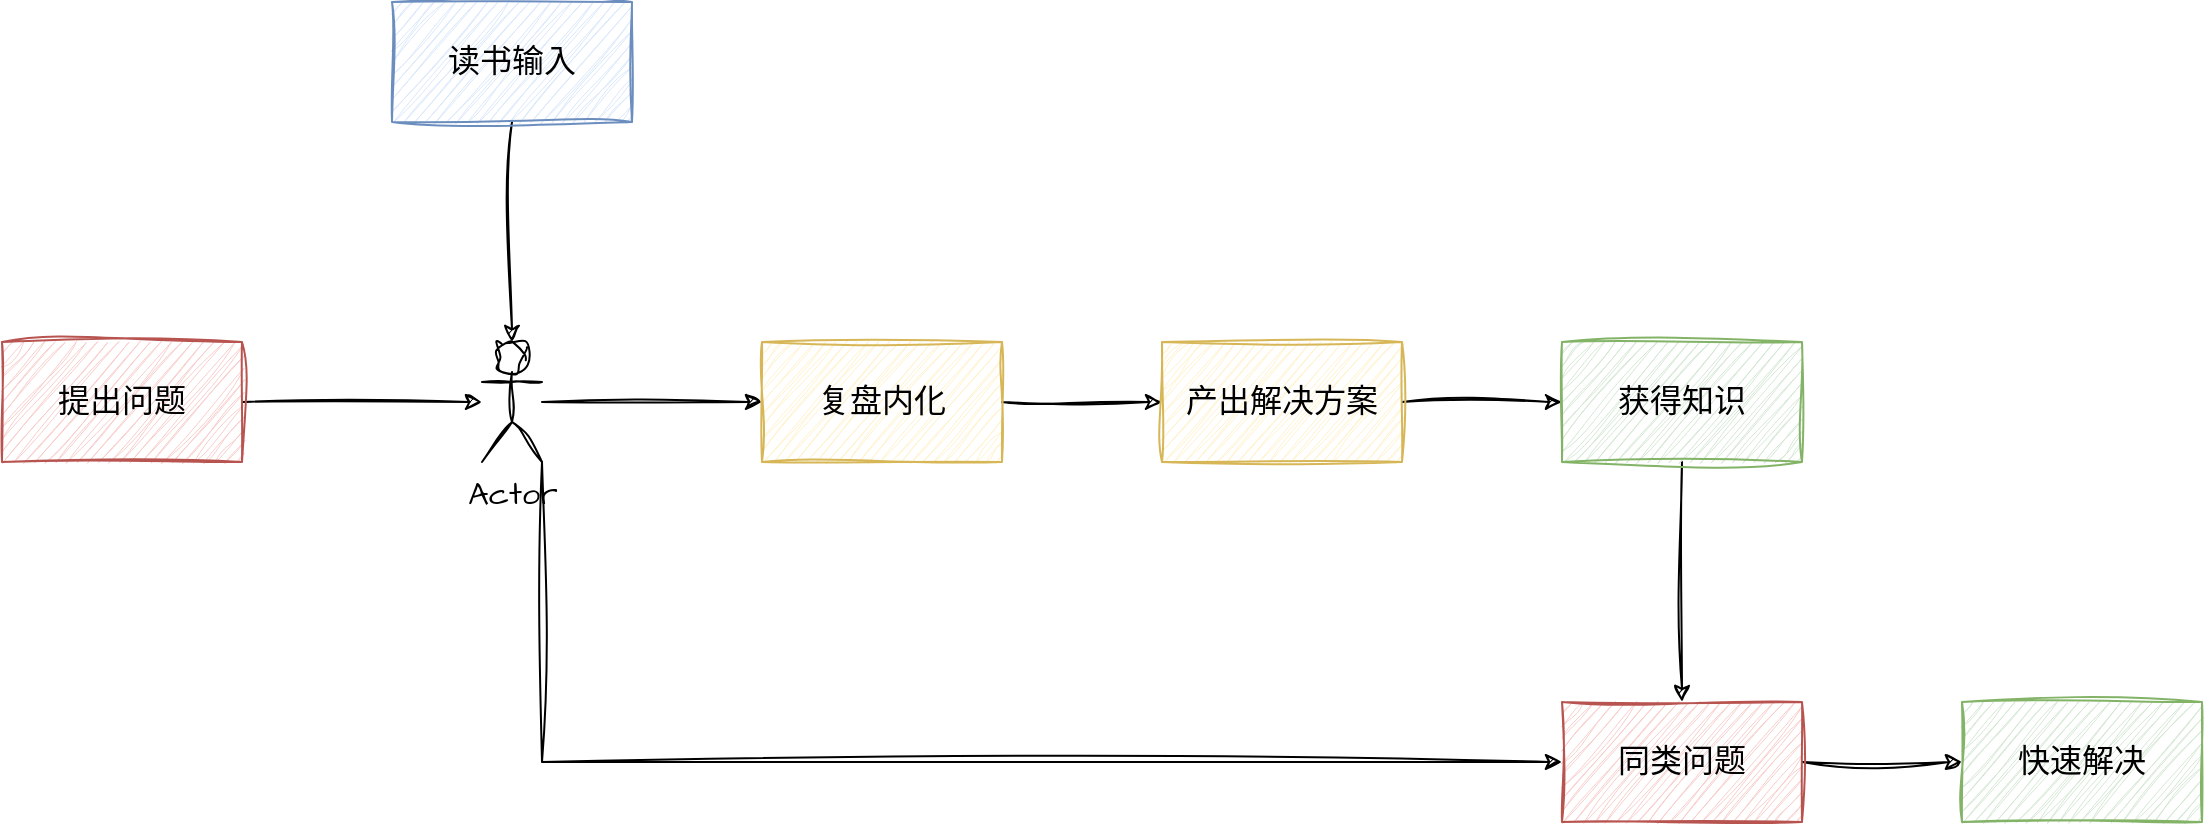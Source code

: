 <mxfile version="21.4.0" type="device" pages="3">
  <diagram name="第 1 页" id="LF2I0NXSDCZ9lzxPVgI2">
    <mxGraphModel dx="1548" dy="902" grid="1" gridSize="10" guides="1" tooltips="1" connect="1" arrows="1" fold="1" page="1" pageScale="1" pageWidth="827" pageHeight="1169" math="0" shadow="0">
      <root>
        <mxCell id="0" />
        <mxCell id="1" parent="0" />
        <mxCell id="Pe54-ei3SecUxiNzrxK5-8" style="edgeStyle=orthogonalEdgeStyle;rounded=0;sketch=1;hachureGap=4;jiggle=2;curveFitting=1;orthogonalLoop=1;jettySize=auto;html=1;exitX=1;exitY=0.5;exitDx=0;exitDy=0;fontFamily=Architects Daughter;fontSource=https%3A%2F%2Ffonts.googleapis.com%2Fcss%3Ffamily%3DArchitects%2BDaughter;fontSize=16;" edge="1" parent="1" source="Pe54-ei3SecUxiNzrxK5-2" target="Pe54-ei3SecUxiNzrxK5-6">
          <mxGeometry relative="1" as="geometry" />
        </mxCell>
        <mxCell id="Pe54-ei3SecUxiNzrxK5-2" value="提出问题" style="rounded=0;whiteSpace=wrap;html=1;sketch=1;hachureGap=4;jiggle=2;curveFitting=1;fontFamily=Architects Daughter;fontSource=https%3A%2F%2Ffonts.googleapis.com%2Fcss%3Ffamily%3DArchitects%2BDaughter;fontSize=16;fillColor=#f8cecc;strokeColor=#b85450;" vertex="1" parent="1">
          <mxGeometry x="120" y="440" width="120" height="60" as="geometry" />
        </mxCell>
        <mxCell id="Pe54-ei3SecUxiNzrxK5-14" value="" style="edgeStyle=orthogonalEdgeStyle;rounded=0;sketch=1;hachureGap=4;jiggle=2;curveFitting=1;orthogonalLoop=1;jettySize=auto;html=1;fontFamily=Architects Daughter;fontSource=https%3A%2F%2Ffonts.googleapis.com%2Fcss%3Ffamily%3DArchitects%2BDaughter;fontSize=16;" edge="1" parent="1" source="Pe54-ei3SecUxiNzrxK5-6" target="Pe54-ei3SecUxiNzrxK5-13">
          <mxGeometry relative="1" as="geometry" />
        </mxCell>
        <mxCell id="WXDdFPdIhPbPJuZgfSkw-1" style="edgeStyle=orthogonalEdgeStyle;rounded=0;sketch=1;hachureGap=4;jiggle=2;curveFitting=1;orthogonalLoop=1;jettySize=auto;html=1;exitX=1;exitY=1;exitDx=0;exitDy=0;exitPerimeter=0;entryX=0;entryY=0.5;entryDx=0;entryDy=0;fontFamily=Architects Daughter;fontSource=https%3A%2F%2Ffonts.googleapis.com%2Fcss%3Ffamily%3DArchitects%2BDaughter;fontSize=16;" edge="1" parent="1" source="Pe54-ei3SecUxiNzrxK5-6" target="Pe54-ei3SecUxiNzrxK5-19">
          <mxGeometry relative="1" as="geometry" />
        </mxCell>
        <mxCell id="Pe54-ei3SecUxiNzrxK5-6" value="Actor" style="shape=umlActor;verticalLabelPosition=bottom;verticalAlign=top;html=1;outlineConnect=0;sketch=1;hachureGap=4;jiggle=2;curveFitting=1;fontFamily=Architects Daughter;fontSource=https%3A%2F%2Ffonts.googleapis.com%2Fcss%3Ffamily%3DArchitects%2BDaughter;fontSize=16;" vertex="1" parent="1">
          <mxGeometry x="360" y="440" width="30" height="60" as="geometry" />
        </mxCell>
        <mxCell id="Pe54-ei3SecUxiNzrxK5-10" value="" style="edgeStyle=orthogonalEdgeStyle;rounded=0;sketch=1;hachureGap=4;jiggle=2;curveFitting=1;orthogonalLoop=1;jettySize=auto;html=1;fontFamily=Architects Daughter;fontSource=https%3A%2F%2Ffonts.googleapis.com%2Fcss%3Ffamily%3DArchitects%2BDaughter;fontSize=16;" edge="1" parent="1" source="Pe54-ei3SecUxiNzrxK5-9" target="Pe54-ei3SecUxiNzrxK5-6">
          <mxGeometry relative="1" as="geometry" />
        </mxCell>
        <mxCell id="Pe54-ei3SecUxiNzrxK5-9" value="读书输入" style="rounded=0;whiteSpace=wrap;html=1;sketch=1;hachureGap=4;jiggle=2;curveFitting=1;fontFamily=Architects Daughter;fontSource=https%3A%2F%2Ffonts.googleapis.com%2Fcss%3Ffamily%3DArchitects%2BDaughter;fontSize=16;fillColor=#dae8fc;strokeColor=#6c8ebf;" vertex="1" parent="1">
          <mxGeometry x="315" y="270" width="120" height="60" as="geometry" />
        </mxCell>
        <mxCell id="Pe54-ei3SecUxiNzrxK5-16" value="" style="edgeStyle=orthogonalEdgeStyle;rounded=0;sketch=1;hachureGap=4;jiggle=2;curveFitting=1;orthogonalLoop=1;jettySize=auto;html=1;fontFamily=Architects Daughter;fontSource=https%3A%2F%2Ffonts.googleapis.com%2Fcss%3Ffamily%3DArchitects%2BDaughter;fontSize=16;" edge="1" parent="1" source="Pe54-ei3SecUxiNzrxK5-13" target="Pe54-ei3SecUxiNzrxK5-15">
          <mxGeometry relative="1" as="geometry" />
        </mxCell>
        <mxCell id="Pe54-ei3SecUxiNzrxK5-13" value="复盘内化" style="rounded=0;whiteSpace=wrap;html=1;sketch=1;hachureGap=4;jiggle=2;curveFitting=1;fontFamily=Architects Daughter;fontSource=https%3A%2F%2Ffonts.googleapis.com%2Fcss%3Ffamily%3DArchitects%2BDaughter;fontSize=16;fillColor=#fff2cc;strokeColor=#d6b656;" vertex="1" parent="1">
          <mxGeometry x="500" y="440" width="120" height="60" as="geometry" />
        </mxCell>
        <mxCell id="Pe54-ei3SecUxiNzrxK5-18" value="" style="edgeStyle=orthogonalEdgeStyle;rounded=0;sketch=1;hachureGap=4;jiggle=2;curveFitting=1;orthogonalLoop=1;jettySize=auto;html=1;fontFamily=Architects Daughter;fontSource=https%3A%2F%2Ffonts.googleapis.com%2Fcss%3Ffamily%3DArchitects%2BDaughter;fontSize=16;" edge="1" parent="1" source="Pe54-ei3SecUxiNzrxK5-15" target="Pe54-ei3SecUxiNzrxK5-17">
          <mxGeometry relative="1" as="geometry" />
        </mxCell>
        <mxCell id="Pe54-ei3SecUxiNzrxK5-15" value="产出解决方案" style="rounded=0;whiteSpace=wrap;html=1;sketch=1;hachureGap=4;jiggle=2;curveFitting=1;fontFamily=Architects Daughter;fontSource=https%3A%2F%2Ffonts.googleapis.com%2Fcss%3Ffamily%3DArchitects%2BDaughter;fontSize=16;fillColor=#fff2cc;strokeColor=#d6b656;" vertex="1" parent="1">
          <mxGeometry x="700" y="440" width="120" height="60" as="geometry" />
        </mxCell>
        <mxCell id="Pe54-ei3SecUxiNzrxK5-26" style="edgeStyle=orthogonalEdgeStyle;rounded=0;sketch=1;hachureGap=4;jiggle=2;curveFitting=1;orthogonalLoop=1;jettySize=auto;html=1;exitX=0.5;exitY=1;exitDx=0;exitDy=0;entryX=0.5;entryY=0;entryDx=0;entryDy=0;fontFamily=Architects Daughter;fontSource=https%3A%2F%2Ffonts.googleapis.com%2Fcss%3Ffamily%3DArchitects%2BDaughter;fontSize=16;" edge="1" parent="1" source="Pe54-ei3SecUxiNzrxK5-17" target="Pe54-ei3SecUxiNzrxK5-19">
          <mxGeometry relative="1" as="geometry" />
        </mxCell>
        <mxCell id="Pe54-ei3SecUxiNzrxK5-17" value="获得知识" style="rounded=0;whiteSpace=wrap;html=1;sketch=1;hachureGap=4;jiggle=2;curveFitting=1;fontFamily=Architects Daughter;fontSource=https%3A%2F%2Ffonts.googleapis.com%2Fcss%3Ffamily%3DArchitects%2BDaughter;fontSize=16;fillColor=#d5e8d4;strokeColor=#82b366;" vertex="1" parent="1">
          <mxGeometry x="900" y="440" width="120" height="60" as="geometry" />
        </mxCell>
        <mxCell id="Pe54-ei3SecUxiNzrxK5-28" value="" style="edgeStyle=orthogonalEdgeStyle;rounded=0;sketch=1;hachureGap=4;jiggle=2;curveFitting=1;orthogonalLoop=1;jettySize=auto;html=1;fontFamily=Architects Daughter;fontSource=https%3A%2F%2Ffonts.googleapis.com%2Fcss%3Ffamily%3DArchitects%2BDaughter;fontSize=16;" edge="1" parent="1" source="Pe54-ei3SecUxiNzrxK5-19" target="Pe54-ei3SecUxiNzrxK5-27">
          <mxGeometry relative="1" as="geometry" />
        </mxCell>
        <mxCell id="Pe54-ei3SecUxiNzrxK5-19" value="同类问题" style="rounded=0;whiteSpace=wrap;html=1;sketch=1;hachureGap=4;jiggle=2;curveFitting=1;fontFamily=Architects Daughter;fontSource=https%3A%2F%2Ffonts.googleapis.com%2Fcss%3Ffamily%3DArchitects%2BDaughter;fontSize=16;fillColor=#f8cecc;strokeColor=#b85450;" vertex="1" parent="1">
          <mxGeometry x="900" y="620" width="120" height="60" as="geometry" />
        </mxCell>
        <mxCell id="Pe54-ei3SecUxiNzrxK5-27" value="快速解决" style="rounded=0;whiteSpace=wrap;html=1;sketch=1;hachureGap=4;jiggle=2;curveFitting=1;fontFamily=Architects Daughter;fontSource=https%3A%2F%2Ffonts.googleapis.com%2Fcss%3Ffamily%3DArchitects%2BDaughter;fontSize=16;fillColor=#d5e8d4;strokeColor=#82b366;" vertex="1" parent="1">
          <mxGeometry x="1100" y="620" width="120" height="60" as="geometry" />
        </mxCell>
      </root>
    </mxGraphModel>
  </diagram>
  <diagram id="CU1BWXPVmH4SWm0eTEdO" name="第 2 页">
    <mxGraphModel dx="2375" dy="902" grid="1" gridSize="10" guides="1" tooltips="1" connect="1" arrows="1" fold="1" page="1" pageScale="1" pageWidth="827" pageHeight="1169" math="0" shadow="0">
      <root>
        <mxCell id="0" />
        <mxCell id="1" parent="0" />
        <mxCell id="wrbjPS9F9tJvXKb96vfS-11" value="" style="edgeStyle=orthogonalEdgeStyle;rounded=0;sketch=1;hachureGap=4;jiggle=2;curveFitting=1;orthogonalLoop=1;jettySize=auto;html=1;fontFamily=Architects Daughter;fontSource=https%3A%2F%2Ffonts.googleapis.com%2Fcss%3Ffamily%3DArchitects%2BDaughter;fontSize=16;fillColor=#ffe6cc;strokeColor=#d79b00;" edge="1" parent="1" source="wrbjPS9F9tJvXKb96vfS-1" target="wrbjPS9F9tJvXKb96vfS-10">
          <mxGeometry relative="1" as="geometry" />
        </mxCell>
        <mxCell id="wrbjPS9F9tJvXKb96vfS-1" value="选喜欢的书籍阅读" style="rounded=0;whiteSpace=wrap;html=1;sketch=1;hachureGap=4;jiggle=2;curveFitting=1;fontFamily=Architects Daughter;fontSource=https%3A%2F%2Ffonts.googleapis.com%2Fcss%3Ffamily%3DArchitects%2BDaughter;fontSize=16;fillColor=#ffe6cc;strokeColor=#d79b00;" vertex="1" parent="1">
          <mxGeometry x="150" y="390" width="120" height="60" as="geometry" />
        </mxCell>
        <mxCell id="wrbjPS9F9tJvXKb96vfS-4" style="rounded=0;sketch=1;hachureGap=4;jiggle=2;curveFitting=1;orthogonalLoop=1;jettySize=auto;html=1;exitX=0;exitY=1;exitDx=0;exitDy=0;exitPerimeter=0;fontFamily=Architects Daughter;fontSource=https%3A%2F%2Ffonts.googleapis.com%2Fcss%3Ffamily%3DArchitects%2BDaughter;fontSize=16;fillColor=#f5f5f5;strokeColor=#666666;" edge="1" parent="1" source="wrbjPS9F9tJvXKb96vfS-2" target="wrbjPS9F9tJvXKb96vfS-1">
          <mxGeometry relative="1" as="geometry" />
        </mxCell>
        <mxCell id="wrbjPS9F9tJvXKb96vfS-15" style="rounded=0;sketch=1;hachureGap=4;jiggle=2;curveFitting=1;orthogonalLoop=1;jettySize=auto;html=1;exitX=1;exitY=1;exitDx=0;exitDy=0;exitPerimeter=0;fontFamily=Architects Daughter;fontSource=https%3A%2F%2Ffonts.googleapis.com%2Fcss%3Ffamily%3DArchitects%2BDaughter;fontSize=16;fillColor=#f5f5f5;strokeColor=#666666;" edge="1" parent="1" source="wrbjPS9F9tJvXKb96vfS-2" target="wrbjPS9F9tJvXKb96vfS-5">
          <mxGeometry relative="1" as="geometry" />
        </mxCell>
        <mxCell id="wrbjPS9F9tJvXKb96vfS-2" value="Actor" style="shape=umlActor;verticalLabelPosition=bottom;verticalAlign=top;html=1;outlineConnect=0;sketch=1;hachureGap=4;jiggle=2;curveFitting=1;fontFamily=Architects Daughter;fontSource=https%3A%2F%2Ffonts.googleapis.com%2Fcss%3Ffamily%3DArchitects%2BDaughter;fontSize=16;fillColor=#f5f5f5;fontColor=#333333;strokeColor=#666666;" vertex="1" parent="1">
          <mxGeometry x="399" y="220" width="30" height="60" as="geometry" />
        </mxCell>
        <mxCell id="wrbjPS9F9tJvXKb96vfS-7" value="" style="edgeStyle=orthogonalEdgeStyle;rounded=0;sketch=1;hachureGap=4;jiggle=2;curveFitting=1;orthogonalLoop=1;jettySize=auto;html=1;fontFamily=Architects Daughter;fontSource=https%3A%2F%2Ffonts.googleapis.com%2Fcss%3Ffamily%3DArchitects%2BDaughter;fontSize=16;fillColor=#fff2cc;strokeColor=#d6b656;" edge="1" parent="1" source="wrbjPS9F9tJvXKb96vfS-5" target="wrbjPS9F9tJvXKb96vfS-6">
          <mxGeometry relative="1" as="geometry" />
        </mxCell>
        <mxCell id="wrbjPS9F9tJvXKb96vfS-5" value="实际工作" style="rounded=0;whiteSpace=wrap;html=1;sketch=1;hachureGap=4;jiggle=2;curveFitting=1;fontFamily=Architects Daughter;fontSource=https%3A%2F%2Ffonts.googleapis.com%2Fcss%3Ffamily%3DArchitects%2BDaughter;fontSize=16;fillColor=#fff2cc;strokeColor=#d6b656;" vertex="1" parent="1">
          <mxGeometry x="520" y="390" width="120" height="60" as="geometry" />
        </mxCell>
        <mxCell id="wrbjPS9F9tJvXKb96vfS-9" value="" style="edgeStyle=orthogonalEdgeStyle;rounded=0;sketch=1;hachureGap=4;jiggle=2;curveFitting=1;orthogonalLoop=1;jettySize=auto;html=1;fontFamily=Architects Daughter;fontSource=https%3A%2F%2Ffonts.googleapis.com%2Fcss%3Ffamily%3DArchitects%2BDaughter;fontSize=16;fillColor=#fff2cc;strokeColor=#d6b656;" edge="1" parent="1" source="wrbjPS9F9tJvXKb96vfS-6" target="wrbjPS9F9tJvXKb96vfS-8">
          <mxGeometry relative="1" as="geometry" />
        </mxCell>
        <mxCell id="wrbjPS9F9tJvXKb96vfS-6" value="遇到问题" style="rounded=0;whiteSpace=wrap;html=1;sketch=1;hachureGap=4;jiggle=2;curveFitting=1;fontFamily=Architects Daughter;fontSource=https%3A%2F%2Ffonts.googleapis.com%2Fcss%3Ffamily%3DArchitects%2BDaughter;fontSize=16;fillColor=#fff2cc;strokeColor=#d6b656;" vertex="1" parent="1">
          <mxGeometry x="520" y="530" width="120" height="60" as="geometry" />
        </mxCell>
        <mxCell id="wrbjPS9F9tJvXKb96vfS-17" style="rounded=0;sketch=1;hachureGap=4;jiggle=2;curveFitting=1;orthogonalLoop=1;jettySize=auto;html=1;exitX=0.5;exitY=1;exitDx=0;exitDy=0;fontFamily=Architects Daughter;fontSource=https%3A%2F%2Ffonts.googleapis.com%2Fcss%3Ffamily%3DArchitects%2BDaughter;fontSize=16;fillColor=#d5e8d4;strokeColor=#82b366;" edge="1" parent="1" source="wrbjPS9F9tJvXKb96vfS-8" target="wrbjPS9F9tJvXKb96vfS-14">
          <mxGeometry relative="1" as="geometry" />
        </mxCell>
        <mxCell id="wrbjPS9F9tJvXKb96vfS-8" value="解决问题" style="rounded=0;whiteSpace=wrap;html=1;sketch=1;hachureGap=4;jiggle=2;curveFitting=1;fontFamily=Architects Daughter;fontSource=https%3A%2F%2Ffonts.googleapis.com%2Fcss%3Ffamily%3DArchitects%2BDaughter;fontSize=16;fillColor=#fff2cc;strokeColor=#d6b656;" vertex="1" parent="1">
          <mxGeometry x="520" y="670" width="120" height="60" as="geometry" />
        </mxCell>
        <mxCell id="wrbjPS9F9tJvXKb96vfS-16" style="rounded=0;sketch=1;hachureGap=4;jiggle=2;curveFitting=1;orthogonalLoop=1;jettySize=auto;html=1;exitX=0.5;exitY=1;exitDx=0;exitDy=0;entryX=0.5;entryY=0;entryDx=0;entryDy=0;fontFamily=Architects Daughter;fontSource=https%3A%2F%2Ffonts.googleapis.com%2Fcss%3Ffamily%3DArchitects%2BDaughter;fontSize=16;fillColor=#d5e8d4;strokeColor=#82b366;" edge="1" parent="1" source="wrbjPS9F9tJvXKb96vfS-10" target="wrbjPS9F9tJvXKb96vfS-14">
          <mxGeometry relative="1" as="geometry" />
        </mxCell>
        <mxCell id="wrbjPS9F9tJvXKb96vfS-10" value="获取书中内容" style="rounded=0;whiteSpace=wrap;html=1;sketch=1;hachureGap=4;jiggle=2;curveFitting=1;fontFamily=Architects Daughter;fontSource=https%3A%2F%2Ffonts.googleapis.com%2Fcss%3Ffamily%3DArchitects%2BDaughter;fontSize=16;fillColor=#ffe6cc;strokeColor=#d79b00;" vertex="1" parent="1">
          <mxGeometry x="150" y="530" width="120" height="60" as="geometry" />
        </mxCell>
        <mxCell id="wrbjPS9F9tJvXKb96vfS-18" style="edgeStyle=orthogonalEdgeStyle;sketch=1;hachureGap=4;jiggle=2;curveFitting=1;orthogonalLoop=1;jettySize=auto;html=1;exitX=0.5;exitY=1;exitDx=0;exitDy=0;entryX=1;entryY=0.5;entryDx=0;entryDy=0;fontFamily=Architects Daughter;fontSource=https%3A%2F%2Ffonts.googleapis.com%2Fcss%3Ffamily%3DArchitects%2BDaughter;fontSize=16;curved=1;fillColor=#d5e8d4;strokeColor=#82b366;" edge="1" parent="1" source="wrbjPS9F9tJvXKb96vfS-22" target="wrbjPS9F9tJvXKb96vfS-8">
          <mxGeometry relative="1" as="geometry">
            <Array as="points">
              <mxPoint x="380" y="1080" />
              <mxPoint x="770" y="1080" />
              <mxPoint x="770" y="700" />
            </Array>
          </mxGeometry>
        </mxCell>
        <mxCell id="wrbjPS9F9tJvXKb96vfS-19" value="提效" style="edgeLabel;html=1;align=center;verticalAlign=middle;resizable=0;points=[];fontSize=16;fontFamily=Architects Daughter;" vertex="1" connectable="0" parent="wrbjPS9F9tJvXKb96vfS-18">
          <mxGeometry x="0.184" y="10" relative="1" as="geometry">
            <mxPoint as="offset" />
          </mxGeometry>
        </mxCell>
        <mxCell id="wrbjPS9F9tJvXKb96vfS-20" style="edgeStyle=orthogonalEdgeStyle;sketch=1;hachureGap=4;jiggle=2;curveFitting=1;orthogonalLoop=1;jettySize=auto;html=1;exitX=0.5;exitY=1;exitDx=0;exitDy=0;entryX=0;entryY=0.5;entryDx=0;entryDy=0;fontFamily=Architects Daughter;fontSource=https%3A%2F%2Ffonts.googleapis.com%2Fcss%3Ffamily%3DArchitects%2BDaughter;fontSize=16;curved=1;fillColor=#d5e8d4;strokeColor=#82b366;" edge="1" parent="1" source="wrbjPS9F9tJvXKb96vfS-22" target="wrbjPS9F9tJvXKb96vfS-1">
          <mxGeometry relative="1" as="geometry">
            <Array as="points">
              <mxPoint x="380" y="1090" />
              <mxPoint x="80" y="1090" />
              <mxPoint x="80" y="420" />
            </Array>
          </mxGeometry>
        </mxCell>
        <mxCell id="wrbjPS9F9tJvXKb96vfS-21" value="固化知识&lt;br style=&quot;font-size: 16px;&quot;&gt;并拓展知识面帮助选择新的书籍&lt;br&gt;帮助我们有更多读书的见解" style="edgeLabel;html=1;align=center;verticalAlign=middle;resizable=0;points=[];fontSize=16;fontFamily=Architects Daughter;" vertex="1" connectable="0" parent="wrbjPS9F9tJvXKb96vfS-20">
          <mxGeometry x="-0.007" y="-19" relative="1" as="geometry">
            <mxPoint as="offset" />
          </mxGeometry>
        </mxCell>
        <mxCell id="wrbjPS9F9tJvXKb96vfS-23" value="" style="edgeStyle=orthogonalEdgeStyle;rounded=0;sketch=1;hachureGap=4;jiggle=2;curveFitting=1;orthogonalLoop=1;jettySize=auto;html=1;fontFamily=Architects Daughter;fontSource=https%3A%2F%2Ffonts.googleapis.com%2Fcss%3Ffamily%3DArchitects%2BDaughter;fontSize=16;" edge="1" parent="1" source="wrbjPS9F9tJvXKb96vfS-14" target="wrbjPS9F9tJvXKb96vfS-22">
          <mxGeometry relative="1" as="geometry" />
        </mxCell>
        <mxCell id="wrbjPS9F9tJvXKb96vfS-14" value="复盘" style="rounded=0;whiteSpace=wrap;html=1;sketch=1;hachureGap=4;jiggle=2;curveFitting=1;fontFamily=Architects Daughter;fontSource=https%3A%2F%2Ffonts.googleapis.com%2Fcss%3Ffamily%3DArchitects%2BDaughter;fontSize=16;fillColor=#d5e8d4;strokeColor=#82b366;" vertex="1" parent="1">
          <mxGeometry x="320" y="800" width="120" height="60" as="geometry" />
        </mxCell>
        <mxCell id="wrbjPS9F9tJvXKb96vfS-22" value="知识" style="rounded=0;whiteSpace=wrap;html=1;sketch=1;hachureGap=4;jiggle=2;curveFitting=1;fontFamily=Architects Daughter;fontSource=https%3A%2F%2Ffonts.googleapis.com%2Fcss%3Ffamily%3DArchitects%2BDaughter;fontSize=16;fillColor=#d5e8d4;strokeColor=#82b366;" vertex="1" parent="1">
          <mxGeometry x="320" y="940" width="120" height="60" as="geometry" />
        </mxCell>
      </root>
    </mxGraphModel>
  </diagram>
  <diagram id="cdbDIKeOHl0frjKpVc43" name="第 3 页">
    <mxGraphModel dx="2815" dy="1640" grid="1" gridSize="10" guides="1" tooltips="1" connect="1" arrows="1" fold="1" page="1" pageScale="1" pageWidth="827" pageHeight="1169" math="0" shadow="0">
      <root>
        <mxCell id="0" />
        <mxCell id="1" parent="0" />
        <mxCell id="sGpYwbn9yWWsdyCqq6tq-47" value="" style="rounded=0;whiteSpace=wrap;html=1;sketch=1;hachureGap=4;jiggle=2;curveFitting=1;fontFamily=Architects Daughter;fontSource=https%3A%2F%2Ffonts.googleapis.com%2Fcss%3Ffamily%3DArchitects%2BDaughter;fontSize=20;" vertex="1" parent="1">
          <mxGeometry x="100" y="130" width="1700" height="580" as="geometry" />
        </mxCell>
        <mxCell id="sGpYwbn9yWWsdyCqq6tq-6" style="rounded=0;sketch=1;hachureGap=4;jiggle=2;curveFitting=1;orthogonalLoop=1;jettySize=auto;html=1;exitX=1;exitY=0.5;exitDx=0;exitDy=0;entryX=0;entryY=0.5;entryDx=0;entryDy=0;fontFamily=Architects Daughter;fontSource=https%3A%2F%2Ffonts.googleapis.com%2Fcss%3Ffamily%3DArchitects%2BDaughter;fontSize=16;fillColor=#fff2cc;strokeColor=#d6b656;" edge="1" parent="1" source="sGpYwbn9yWWsdyCqq6tq-1" target="sGpYwbn9yWWsdyCqq6tq-3">
          <mxGeometry relative="1" as="geometry" />
        </mxCell>
        <mxCell id="sGpYwbn9yWWsdyCqq6tq-7" style="rounded=0;sketch=1;hachureGap=4;jiggle=2;curveFitting=1;orthogonalLoop=1;jettySize=auto;html=1;exitX=1;exitY=0.5;exitDx=0;exitDy=0;entryX=0;entryY=0.5;entryDx=0;entryDy=0;fontFamily=Architects Daughter;fontSource=https%3A%2F%2Ffonts.googleapis.com%2Fcss%3Ffamily%3DArchitects%2BDaughter;fontSize=16;fillColor=#fff2cc;strokeColor=#d6b656;" edge="1" parent="1" source="sGpYwbn9yWWsdyCqq6tq-1" target="sGpYwbn9yWWsdyCqq6tq-2">
          <mxGeometry relative="1" as="geometry" />
        </mxCell>
        <mxCell id="sGpYwbn9yWWsdyCqq6tq-8" style="rounded=0;sketch=1;hachureGap=4;jiggle=2;curveFitting=1;orthogonalLoop=1;jettySize=auto;html=1;exitX=1;exitY=0.5;exitDx=0;exitDy=0;entryX=0;entryY=0.5;entryDx=0;entryDy=0;fontFamily=Architects Daughter;fontSource=https%3A%2F%2Ffonts.googleapis.com%2Fcss%3Ffamily%3DArchitects%2BDaughter;fontSize=16;fillColor=#fff2cc;strokeColor=#d6b656;" edge="1" parent="1" source="sGpYwbn9yWWsdyCqq6tq-1" target="sGpYwbn9yWWsdyCqq6tq-4">
          <mxGeometry relative="1" as="geometry" />
        </mxCell>
        <mxCell id="sGpYwbn9yWWsdyCqq6tq-9" style="rounded=0;sketch=1;hachureGap=4;jiggle=2;curveFitting=1;orthogonalLoop=1;jettySize=auto;html=1;exitX=1;exitY=0.5;exitDx=0;exitDy=0;entryX=0;entryY=0.5;entryDx=0;entryDy=0;fontFamily=Architects Daughter;fontSource=https%3A%2F%2Ffonts.googleapis.com%2Fcss%3Ffamily%3DArchitects%2BDaughter;fontSize=16;fillColor=#fff2cc;strokeColor=#d6b656;" edge="1" parent="1" source="sGpYwbn9yWWsdyCqq6tq-1" target="sGpYwbn9yWWsdyCqq6tq-5">
          <mxGeometry relative="1" as="geometry" />
        </mxCell>
        <mxCell id="sGpYwbn9yWWsdyCqq6tq-1" value="优秀人物&lt;br&gt;学习内容&lt;br&gt;如查理芒格、纳瓦尔宝典" style="rounded=0;whiteSpace=wrap;html=1;sketch=1;hachureGap=4;jiggle=2;curveFitting=1;fontFamily=Architects Daughter;fontSource=https%3A%2F%2Ffonts.googleapis.com%2Fcss%3Ffamily%3DArchitects%2BDaughter;fontSize=16;fillColor=#fff2cc;strokeColor=#d6b656;" vertex="1" parent="1">
          <mxGeometry x="340" y="420" width="194" height="80" as="geometry" />
        </mxCell>
        <mxCell id="sGpYwbn9yWWsdyCqq6tq-36" style="rounded=0;sketch=1;hachureGap=4;jiggle=2;curveFitting=1;orthogonalLoop=1;jettySize=auto;html=1;exitX=1;exitY=0.5;exitDx=0;exitDy=0;fontFamily=Architects Daughter;fontSource=https%3A%2F%2Ffonts.googleapis.com%2Fcss%3Ffamily%3DArchitects%2BDaughter;fontSize=16;fillColor=#fff2cc;strokeColor=#d6b656;" edge="1" parent="1" source="sGpYwbn9yWWsdyCqq6tq-2" target="sGpYwbn9yWWsdyCqq6tq-10">
          <mxGeometry relative="1" as="geometry" />
        </mxCell>
        <mxCell id="sGpYwbn9yWWsdyCqq6tq-2" value="物理学" style="rounded=0;whiteSpace=wrap;html=1;sketch=1;hachureGap=4;jiggle=2;curveFitting=1;fontFamily=Architects Daughter;fontSource=https%3A%2F%2Ffonts.googleapis.com%2Fcss%3Ffamily%3DArchitects%2BDaughter;fontSize=16;fillColor=#fff2cc;strokeColor=#d6b656;" vertex="1" parent="1">
          <mxGeometry x="700" y="367" width="120" height="60" as="geometry" />
        </mxCell>
        <mxCell id="sGpYwbn9yWWsdyCqq6tq-35" style="rounded=0;sketch=1;hachureGap=4;jiggle=2;curveFitting=1;orthogonalLoop=1;jettySize=auto;html=1;exitX=1;exitY=0.5;exitDx=0;exitDy=0;entryX=0;entryY=0.5;entryDx=0;entryDy=0;fontFamily=Architects Daughter;fontSource=https%3A%2F%2Ffonts.googleapis.com%2Fcss%3Ffamily%3DArchitects%2BDaughter;fontSize=16;fillColor=#fff2cc;strokeColor=#d6b656;" edge="1" parent="1" source="sGpYwbn9yWWsdyCqq6tq-3" target="sGpYwbn9yWWsdyCqq6tq-10">
          <mxGeometry relative="1" as="geometry" />
        </mxCell>
        <mxCell id="sGpYwbn9yWWsdyCqq6tq-3" value="心理学" style="rounded=0;whiteSpace=wrap;html=1;sketch=1;hachureGap=4;jiggle=2;curveFitting=1;fontFamily=Architects Daughter;fontSource=https%3A%2F%2Ffonts.googleapis.com%2Fcss%3Ffamily%3DArchitects%2BDaughter;fontSize=16;fillColor=#fff2cc;strokeColor=#d6b656;" vertex="1" parent="1">
          <mxGeometry x="700" y="240" width="120" height="60" as="geometry" />
        </mxCell>
        <mxCell id="sGpYwbn9yWWsdyCqq6tq-38" style="rounded=0;sketch=1;hachureGap=4;jiggle=2;curveFitting=1;orthogonalLoop=1;jettySize=auto;html=1;exitX=1;exitY=0.5;exitDx=0;exitDy=0;entryX=0;entryY=0.5;entryDx=0;entryDy=0;fontFamily=Architects Daughter;fontSource=https%3A%2F%2Ffonts.googleapis.com%2Fcss%3Ffamily%3DArchitects%2BDaughter;fontSize=16;fillColor=#fff2cc;strokeColor=#d6b656;" edge="1" parent="1" source="sGpYwbn9yWWsdyCqq6tq-4" target="sGpYwbn9yWWsdyCqq6tq-10">
          <mxGeometry relative="1" as="geometry" />
        </mxCell>
        <mxCell id="sGpYwbn9yWWsdyCqq6tq-4" value="概率学" style="rounded=0;whiteSpace=wrap;html=1;sketch=1;hachureGap=4;jiggle=2;curveFitting=1;fontFamily=Architects Daughter;fontSource=https%3A%2F%2Ffonts.googleapis.com%2Fcss%3Ffamily%3DArchitects%2BDaughter;fontSize=16;fillColor=#fff2cc;strokeColor=#d6b656;" vertex="1" parent="1">
          <mxGeometry x="700" y="493" width="120" height="60" as="geometry" />
        </mxCell>
        <mxCell id="sGpYwbn9yWWsdyCqq6tq-40" style="rounded=0;sketch=1;hachureGap=4;jiggle=2;curveFitting=1;orthogonalLoop=1;jettySize=auto;html=1;exitX=1;exitY=0.5;exitDx=0;exitDy=0;entryX=0;entryY=0.5;entryDx=0;entryDy=0;fontFamily=Architects Daughter;fontSource=https%3A%2F%2Ffonts.googleapis.com%2Fcss%3Ffamily%3DArchitects%2BDaughter;fontSize=16;fillColor=#fff2cc;strokeColor=#d6b656;" edge="1" parent="1" source="sGpYwbn9yWWsdyCqq6tq-5" target="sGpYwbn9yWWsdyCqq6tq-10">
          <mxGeometry relative="1" as="geometry" />
        </mxCell>
        <mxCell id="sGpYwbn9yWWsdyCqq6tq-5" value="计算机工程" style="rounded=0;whiteSpace=wrap;html=1;sketch=1;hachureGap=4;jiggle=2;curveFitting=1;fontFamily=Architects Daughter;fontSource=https%3A%2F%2Ffonts.googleapis.com%2Fcss%3Ffamily%3DArchitects%2BDaughter;fontSize=16;fillColor=#fff2cc;strokeColor=#d6b656;" vertex="1" parent="1">
          <mxGeometry x="700" y="620" width="120" height="60" as="geometry" />
        </mxCell>
        <mxCell id="sGpYwbn9yWWsdyCqq6tq-21" style="rounded=0;sketch=1;hachureGap=4;jiggle=2;curveFitting=1;orthogonalLoop=1;jettySize=auto;html=1;exitX=1;exitY=0.5;exitDx=0;exitDy=0;fontFamily=Architects Daughter;fontSource=https%3A%2F%2Ffonts.googleapis.com%2Fcss%3Ffamily%3DArchitects%2BDaughter;fontSize=16;fillColor=#ffe6cc;strokeColor=#d79b00;" edge="1" parent="1" source="sGpYwbn9yWWsdyCqq6tq-10" target="sGpYwbn9yWWsdyCqq6tq-20">
          <mxGeometry relative="1" as="geometry" />
        </mxCell>
        <mxCell id="sGpYwbn9yWWsdyCqq6tq-29" style="rounded=0;sketch=1;hachureGap=4;jiggle=2;curveFitting=1;orthogonalLoop=1;jettySize=auto;html=1;exitX=1;exitY=0.5;exitDx=0;exitDy=0;entryX=0;entryY=0.5;entryDx=0;entryDy=0;fontFamily=Architects Daughter;fontSource=https%3A%2F%2Ffonts.googleapis.com%2Fcss%3Ffamily%3DArchitects%2BDaughter;fontSize=16;fillColor=#ffe6cc;strokeColor=#d79b00;" edge="1" parent="1" source="sGpYwbn9yWWsdyCqq6tq-10" target="sGpYwbn9yWWsdyCqq6tq-23">
          <mxGeometry relative="1" as="geometry" />
        </mxCell>
        <mxCell id="sGpYwbn9yWWsdyCqq6tq-10" value="豆瓣筛选&lt;br&gt;优秀书籍" style="rounded=0;whiteSpace=wrap;html=1;sketch=1;hachureGap=4;jiggle=2;curveFitting=1;fontFamily=Architects Daughter;fontSource=https%3A%2F%2Ffonts.googleapis.com%2Fcss%3Ffamily%3DArchitects%2BDaughter;fontSize=16;fillColor=#ffe6cc;strokeColor=#d79b00;" vertex="1" parent="1">
          <mxGeometry x="960" y="410" width="120" height="60" as="geometry" />
        </mxCell>
        <mxCell id="sGpYwbn9yWWsdyCqq6tq-12" style="rounded=0;sketch=1;hachureGap=4;jiggle=2;curveFitting=1;orthogonalLoop=1;jettySize=auto;html=1;exitX=1;exitY=0.5;exitDx=0;exitDy=0;fontFamily=Architects Daughter;fontSource=https%3A%2F%2Ffonts.googleapis.com%2Fcss%3Ffamily%3DArchitects%2BDaughter;fontSize=16;" edge="1" parent="1" source="sGpYwbn9yWWsdyCqq6tq-11" target="sGpYwbn9yWWsdyCqq6tq-1">
          <mxGeometry relative="1" as="geometry" />
        </mxCell>
        <mxCell id="sGpYwbn9yWWsdyCqq6tq-11" value="" style="ellipse;whiteSpace=wrap;html=1;aspect=fixed;sketch=1;hachureGap=4;jiggle=2;curveFitting=1;fontFamily=Architects Daughter;fontSource=https%3A%2F%2Ffonts.googleapis.com%2Fcss%3Ffamily%3DArchitects%2BDaughter;fontSize=20;fillColor=#d5e8d4;strokeColor=#82b366;" vertex="1" parent="1">
          <mxGeometry x="160" y="445" width="30" height="30" as="geometry" />
        </mxCell>
        <mxCell id="sGpYwbn9yWWsdyCqq6tq-30" value="" style="edgeStyle=orthogonalEdgeStyle;rounded=0;sketch=1;hachureGap=4;jiggle=2;curveFitting=1;orthogonalLoop=1;jettySize=auto;html=1;fontFamily=Architects Daughter;fontSource=https%3A%2F%2Ffonts.googleapis.com%2Fcss%3Ffamily%3DArchitects%2BDaughter;fontSize=16;fillColor=#dae8fc;strokeColor=#6c8ebf;" edge="1" parent="1" source="sGpYwbn9yWWsdyCqq6tq-16" target="sGpYwbn9yWWsdyCqq6tq-17">
          <mxGeometry relative="1" as="geometry" />
        </mxCell>
        <mxCell id="sGpYwbn9yWWsdyCqq6tq-16" value="提出问题" style="rounded=0;whiteSpace=wrap;html=1;sketch=1;hachureGap=4;jiggle=2;curveFitting=1;fontFamily=Architects Daughter;fontSource=https%3A%2F%2Ffonts.googleapis.com%2Fcss%3Ffamily%3DArchitects%2BDaughter;fontSize=16;fillColor=#dae8fc;strokeColor=#6c8ebf;" vertex="1" parent="1">
          <mxGeometry x="900" y="910" width="120" height="60" as="geometry" />
        </mxCell>
        <mxCell id="sGpYwbn9yWWsdyCqq6tq-32" value="" style="edgeStyle=orthogonalEdgeStyle;rounded=0;sketch=1;hachureGap=4;jiggle=2;curveFitting=1;orthogonalLoop=1;jettySize=auto;html=1;fontFamily=Architects Daughter;fontSource=https%3A%2F%2Ffonts.googleapis.com%2Fcss%3Ffamily%3DArchitects%2BDaughter;fontSize=16;fillColor=#dae8fc;strokeColor=#6c8ebf;" edge="1" parent="1" source="sGpYwbn9yWWsdyCqq6tq-17" target="sGpYwbn9yWWsdyCqq6tq-19">
          <mxGeometry relative="1" as="geometry" />
        </mxCell>
        <mxCell id="sGpYwbn9yWWsdyCqq6tq-17" value="结合阅读内容" style="rounded=0;whiteSpace=wrap;html=1;sketch=1;hachureGap=4;jiggle=2;curveFitting=1;fontFamily=Architects Daughter;fontSource=https%3A%2F%2Ffonts.googleapis.com%2Fcss%3Ffamily%3DArchitects%2BDaughter;fontSize=16;fillColor=#dae8fc;strokeColor=#6c8ebf;" vertex="1" parent="1">
          <mxGeometry x="900" y="1030" width="120" height="60" as="geometry" />
        </mxCell>
        <mxCell id="sGpYwbn9yWWsdyCqq6tq-18" value="提炼自己的思维模型" style="rounded=0;whiteSpace=wrap;html=1;sketch=1;hachureGap=4;jiggle=2;curveFitting=1;fontFamily=Architects Daughter;fontSource=https%3A%2F%2Ffonts.googleapis.com%2Fcss%3Ffamily%3DArchitects%2BDaughter;fontSize=16;fillColor=#dae8fc;strokeColor=#6c8ebf;" vertex="1" parent="1">
          <mxGeometry x="900" y="1310" width="120" height="60" as="geometry" />
        </mxCell>
        <mxCell id="sGpYwbn9yWWsdyCqq6tq-33" value="" style="edgeStyle=orthogonalEdgeStyle;rounded=0;sketch=1;hachureGap=4;jiggle=2;curveFitting=1;orthogonalLoop=1;jettySize=auto;html=1;fontFamily=Architects Daughter;fontSource=https%3A%2F%2Ffonts.googleapis.com%2Fcss%3Ffamily%3DArchitects%2BDaughter;fontSize=16;fillColor=#dae8fc;strokeColor=#6c8ebf;" edge="1" parent="1" source="sGpYwbn9yWWsdyCqq6tq-19" target="sGpYwbn9yWWsdyCqq6tq-18">
          <mxGeometry relative="1" as="geometry" />
        </mxCell>
        <mxCell id="sGpYwbn9yWWsdyCqq6tq-19" value="改变行动" style="rounded=0;whiteSpace=wrap;html=1;sketch=1;hachureGap=4;jiggle=2;curveFitting=1;fontFamily=Architects Daughter;fontSource=https%3A%2F%2Ffonts.googleapis.com%2Fcss%3Ffamily%3DArchitects%2BDaughter;fontSize=16;fillColor=#dae8fc;strokeColor=#6c8ebf;" vertex="1" parent="1">
          <mxGeometry x="900" y="1170" width="120" height="60" as="geometry" />
        </mxCell>
        <mxCell id="sGpYwbn9yWWsdyCqq6tq-41" style="rounded=0;sketch=1;hachureGap=4;jiggle=2;curveFitting=1;orthogonalLoop=1;jettySize=auto;html=1;exitX=1;exitY=0.5;exitDx=0;exitDy=0;entryX=0;entryY=0.5;entryDx=0;entryDy=0;fontFamily=Architects Daughter;fontSource=https%3A%2F%2Ffonts.googleapis.com%2Fcss%3Ffamily%3DArchitects%2BDaughter;fontSize=16;fillColor=#d5e8d4;strokeColor=#82b366;" edge="1" parent="1" source="sGpYwbn9yWWsdyCqq6tq-20" target="sGpYwbn9yWWsdyCqq6tq-24">
          <mxGeometry relative="1" as="geometry" />
        </mxCell>
        <mxCell id="sGpYwbn9yWWsdyCqq6tq-20" value="通识类" style="rounded=0;whiteSpace=wrap;html=1;sketch=1;hachureGap=4;jiggle=2;curveFitting=1;fontFamily=Architects Daughter;fontSource=https%3A%2F%2Ffonts.googleapis.com%2Fcss%3Ffamily%3DArchitects%2BDaughter;fontSize=16;fillColor=#ffe6cc;strokeColor=#d79b00;" vertex="1" parent="1">
          <mxGeometry x="1210" y="350" width="120" height="60" as="geometry" />
        </mxCell>
        <mxCell id="sGpYwbn9yWWsdyCqq6tq-42" style="rounded=0;sketch=1;hachureGap=4;jiggle=2;curveFitting=1;orthogonalLoop=1;jettySize=auto;html=1;exitX=1;exitY=0.5;exitDx=0;exitDy=0;fontFamily=Architects Daughter;fontSource=https%3A%2F%2Ffonts.googleapis.com%2Fcss%3Ffamily%3DArchitects%2BDaughter;fontSize=16;fillColor=#d5e8d4;strokeColor=#82b366;" edge="1" parent="1" source="sGpYwbn9yWWsdyCqq6tq-23" target="sGpYwbn9yWWsdyCqq6tq-24">
          <mxGeometry relative="1" as="geometry" />
        </mxCell>
        <mxCell id="sGpYwbn9yWWsdyCqq6tq-23" value="感兴趣&lt;br&gt;优秀书籍" style="rounded=0;whiteSpace=wrap;html=1;sketch=1;hachureGap=4;jiggle=2;curveFitting=1;fontFamily=Architects Daughter;fontSource=https%3A%2F%2Ffonts.googleapis.com%2Fcss%3Ffamily%3DArchitects%2BDaughter;fontSize=16;fillColor=#ffe6cc;strokeColor=#d79b00;" vertex="1" parent="1">
          <mxGeometry x="1210" y="470" width="120" height="60" as="geometry" />
        </mxCell>
        <mxCell id="sGpYwbn9yWWsdyCqq6tq-24" value="随机看前言选感兴趣的阅读" style="rounded=0;whiteSpace=wrap;html=1;sketch=1;hachureGap=4;jiggle=2;curveFitting=1;fontFamily=Architects Daughter;fontSource=https%3A%2F%2Ffonts.googleapis.com%2Fcss%3Ffamily%3DArchitects%2BDaughter;fontSize=16;fillColor=#d5e8d4;strokeColor=#82b366;" vertex="1" parent="1">
          <mxGeometry x="1500" y="410" width="120" height="60" as="geometry" />
        </mxCell>
        <mxCell id="sGpYwbn9yWWsdyCqq6tq-49" value="" style="shape=flexArrow;endArrow=classic;html=1;rounded=0;sketch=1;hachureGap=4;jiggle=2;curveFitting=1;fontFamily=Architects Daughter;fontSource=https%3A%2F%2Ffonts.googleapis.com%2Fcss%3Ffamily%3DArchitects%2BDaughter;fontSize=16;" edge="1" parent="1">
          <mxGeometry width="50" height="50" relative="1" as="geometry">
            <mxPoint x="960" y="730" as="sourcePoint" />
            <mxPoint x="960" y="890" as="targetPoint" />
          </mxGeometry>
        </mxCell>
      </root>
    </mxGraphModel>
  </diagram>
</mxfile>
